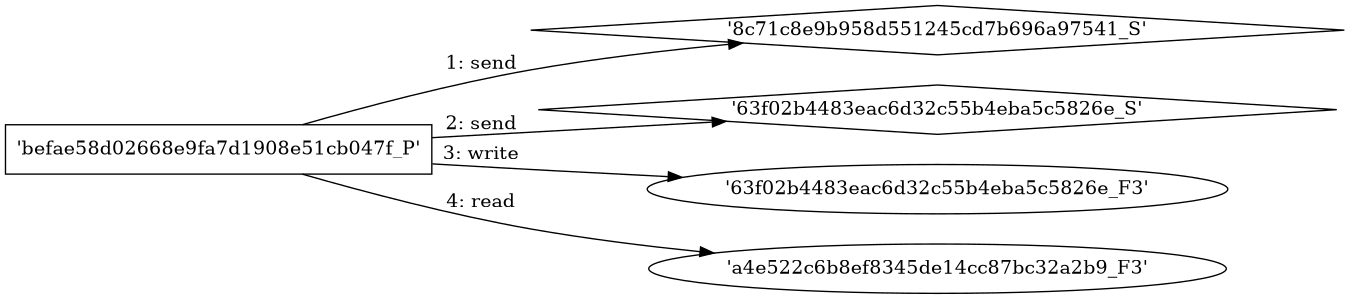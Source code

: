 digraph "D:\Learning\Paper\apt\基于CTI的攻击预警\Dataset\攻击图\ASGfromALLCTI\Vulnerability Spotlight Use-after-free vulnerability in 3MF Consortium lib3mf.dot" {
rankdir="LR"
size="9"
fixedsize="false"
splines="true"
nodesep=0.3
ranksep=0
fontsize=10
overlap="scalexy"
engine= "neato"
	"'8c71c8e9b958d551245cd7b696a97541_S'" [node_type=Socket shape=diamond]
	"'befae58d02668e9fa7d1908e51cb047f_P'" [node_type=Process shape=box]
	"'befae58d02668e9fa7d1908e51cb047f_P'" -> "'8c71c8e9b958d551245cd7b696a97541_S'" [label="1: send"]
	"'63f02b4483eac6d32c55b4eba5c5826e_S'" [node_type=Socket shape=diamond]
	"'befae58d02668e9fa7d1908e51cb047f_P'" [node_type=Process shape=box]
	"'befae58d02668e9fa7d1908e51cb047f_P'" -> "'63f02b4483eac6d32c55b4eba5c5826e_S'" [label="2: send"]
	"'63f02b4483eac6d32c55b4eba5c5826e_F3'" [node_type=file shape=ellipse]
	"'befae58d02668e9fa7d1908e51cb047f_P'" [node_type=Process shape=box]
	"'befae58d02668e9fa7d1908e51cb047f_P'" -> "'63f02b4483eac6d32c55b4eba5c5826e_F3'" [label="3: write"]
	"'a4e522c6b8ef8345de14cc87bc32a2b9_F3'" [node_type=file shape=ellipse]
	"'befae58d02668e9fa7d1908e51cb047f_P'" [node_type=Process shape=box]
	"'befae58d02668e9fa7d1908e51cb047f_P'" -> "'a4e522c6b8ef8345de14cc87bc32a2b9_F3'" [label="4: read"]
}
